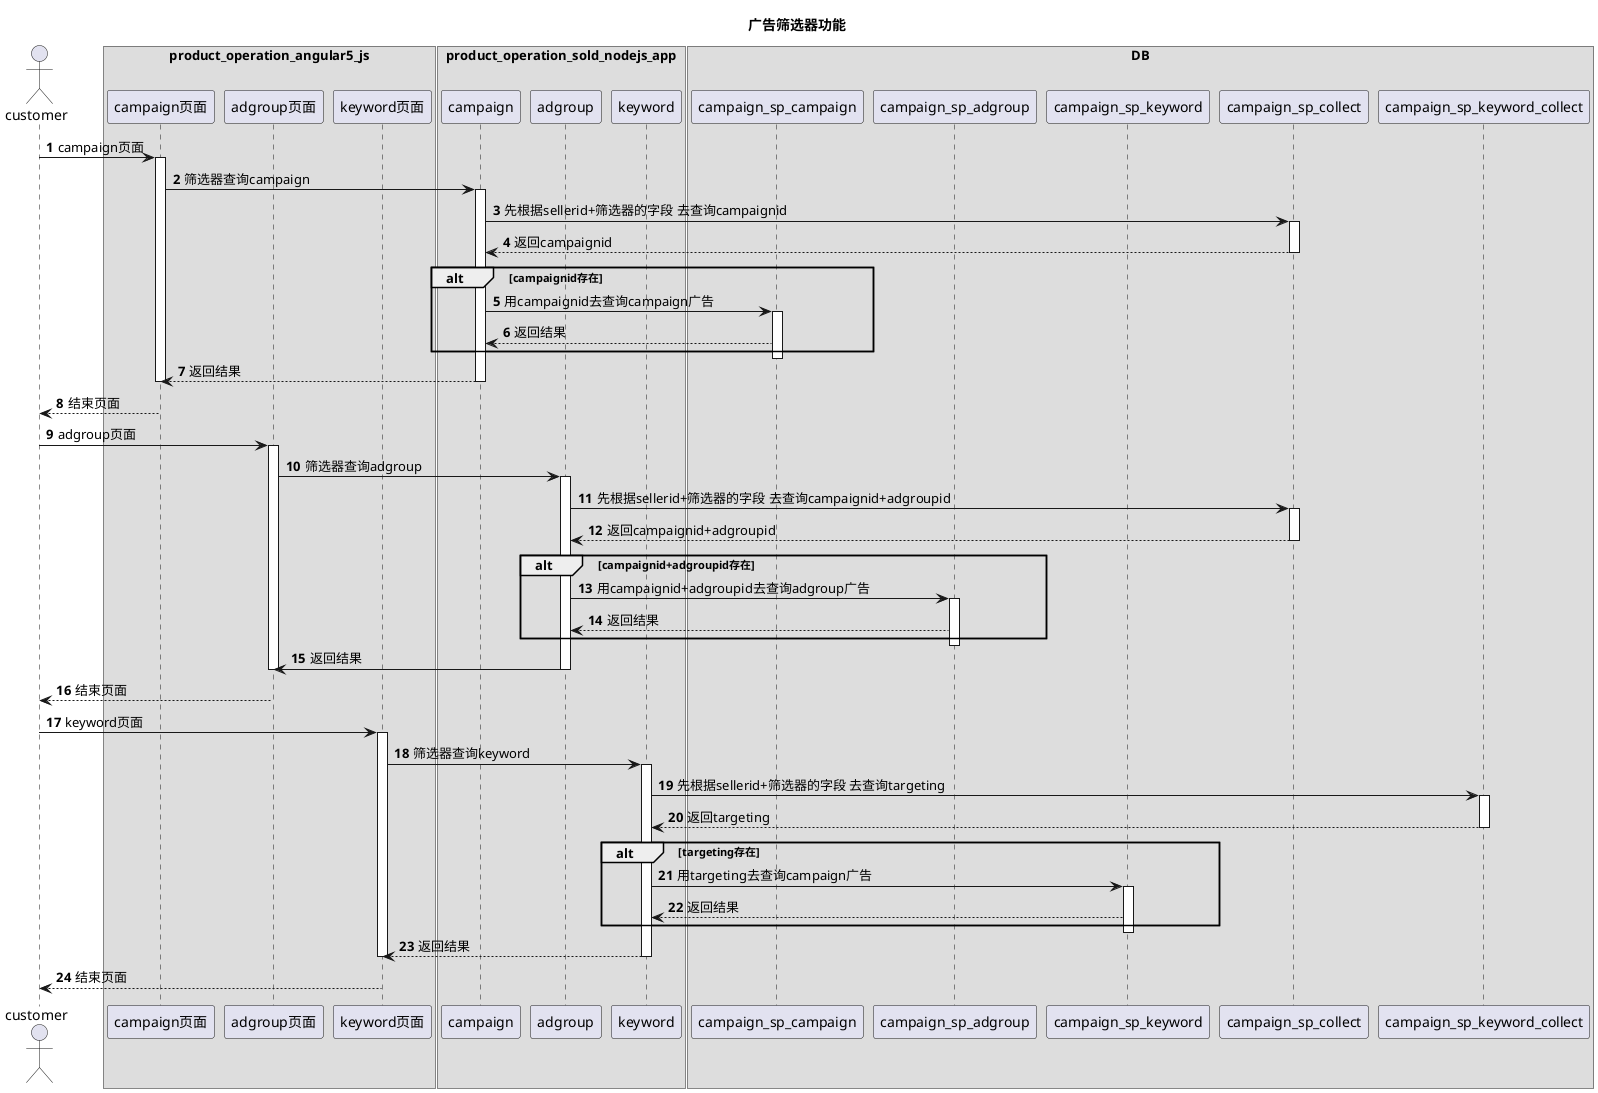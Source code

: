 @startuml
title 广告筛选器功能
autonumber
actor "customer" as customer

box "product_operation_angular5_js"
participant "campaign页面" as p1
participant "adgroup页面" as p2
participant "keyword页面" as p3
end box

box "product_operation_sold_nodejs_app"
participant "campaign" as n1
participant "adgroup" as n2
participant "keyword" as n3
end box

box "DB"
participant "campaign_sp_campaign" as db1
participant "campaign_sp_adgroup" as db2
participant "campaign_sp_keyword" as db3
participant "campaign_sp_collect" as db4
participant "campaign_sp_keyword_collect" as db5
end box

customer -> p1 : campaign页面
activate p1
p1 -> n1 : 筛选器查询campaign
activate n1
n1 -> db4 : 先根据sellerid+筛选器的字段 去查询campaignid
activate db4
db4 --> n1 : 返回campaignid
deactivate db4
alt campaignid存在
n1 -> db1 : 用campaignid去查询campaign广告
activate db1
db1 --> n1 : 返回结果
end
deactivate db1
n1 --> p1 : 返回结果
deactivate n1
deactivate p1
p1 --> customer : 结束页面

customer -> p2 : adgroup页面
activate p2
p2 -> n2 : 筛选器查询adgroup
activate n2
n2 -> db4 : 先根据sellerid+筛选器的字段 去查询campaignid+adgroupid
activate db4
db4 --> n2 : 返回campaignid+adgroupid
deactivate db4
alt campaignid+adgroupid存在
n2 -> db2 : 用campaignid+adgroupid去查询adgroup广告
activate db2
db2 --> n2 : 返回结果
end
deactivate db2
n2-> p2 : 返回结果
deactivate n2
deactivate p2
p2 --> customer : 结束页面

customer -> p3 : keyword页面
activate p3
p3 -> n3 : 筛选器查询keyword
activate n3
n3-> db5 : 先根据sellerid+筛选器的字段 去查询targeting
activate db5
db5 --> n3 : 返回targeting
deactivate db5
alt targeting存在
n3 -> db3 : 用targeting去查询campaign广告
activate db3
db3 --> n3 : 返回结果
end
deactivate db3
n3 --> p3 : 返回结果
deactivate n3
deactivate p3
p3 --> customer : 结束页面
@enduml